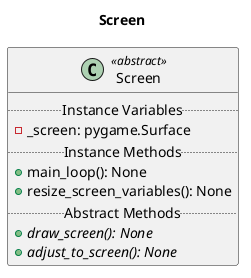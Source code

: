 @startuml Screen
title Screen
    class Screen  <<abstract>>{
    ..Instance Variables..
    - _screen: pygame.Surface
    ..Instance Methods..
    + main_loop(): None
    + resize_screen_variables(): None
    ..Abstract Methods..
    {abstract} + draw_screen(): None
    {abstract} + adjust_to_screen(): None
}

@enduml